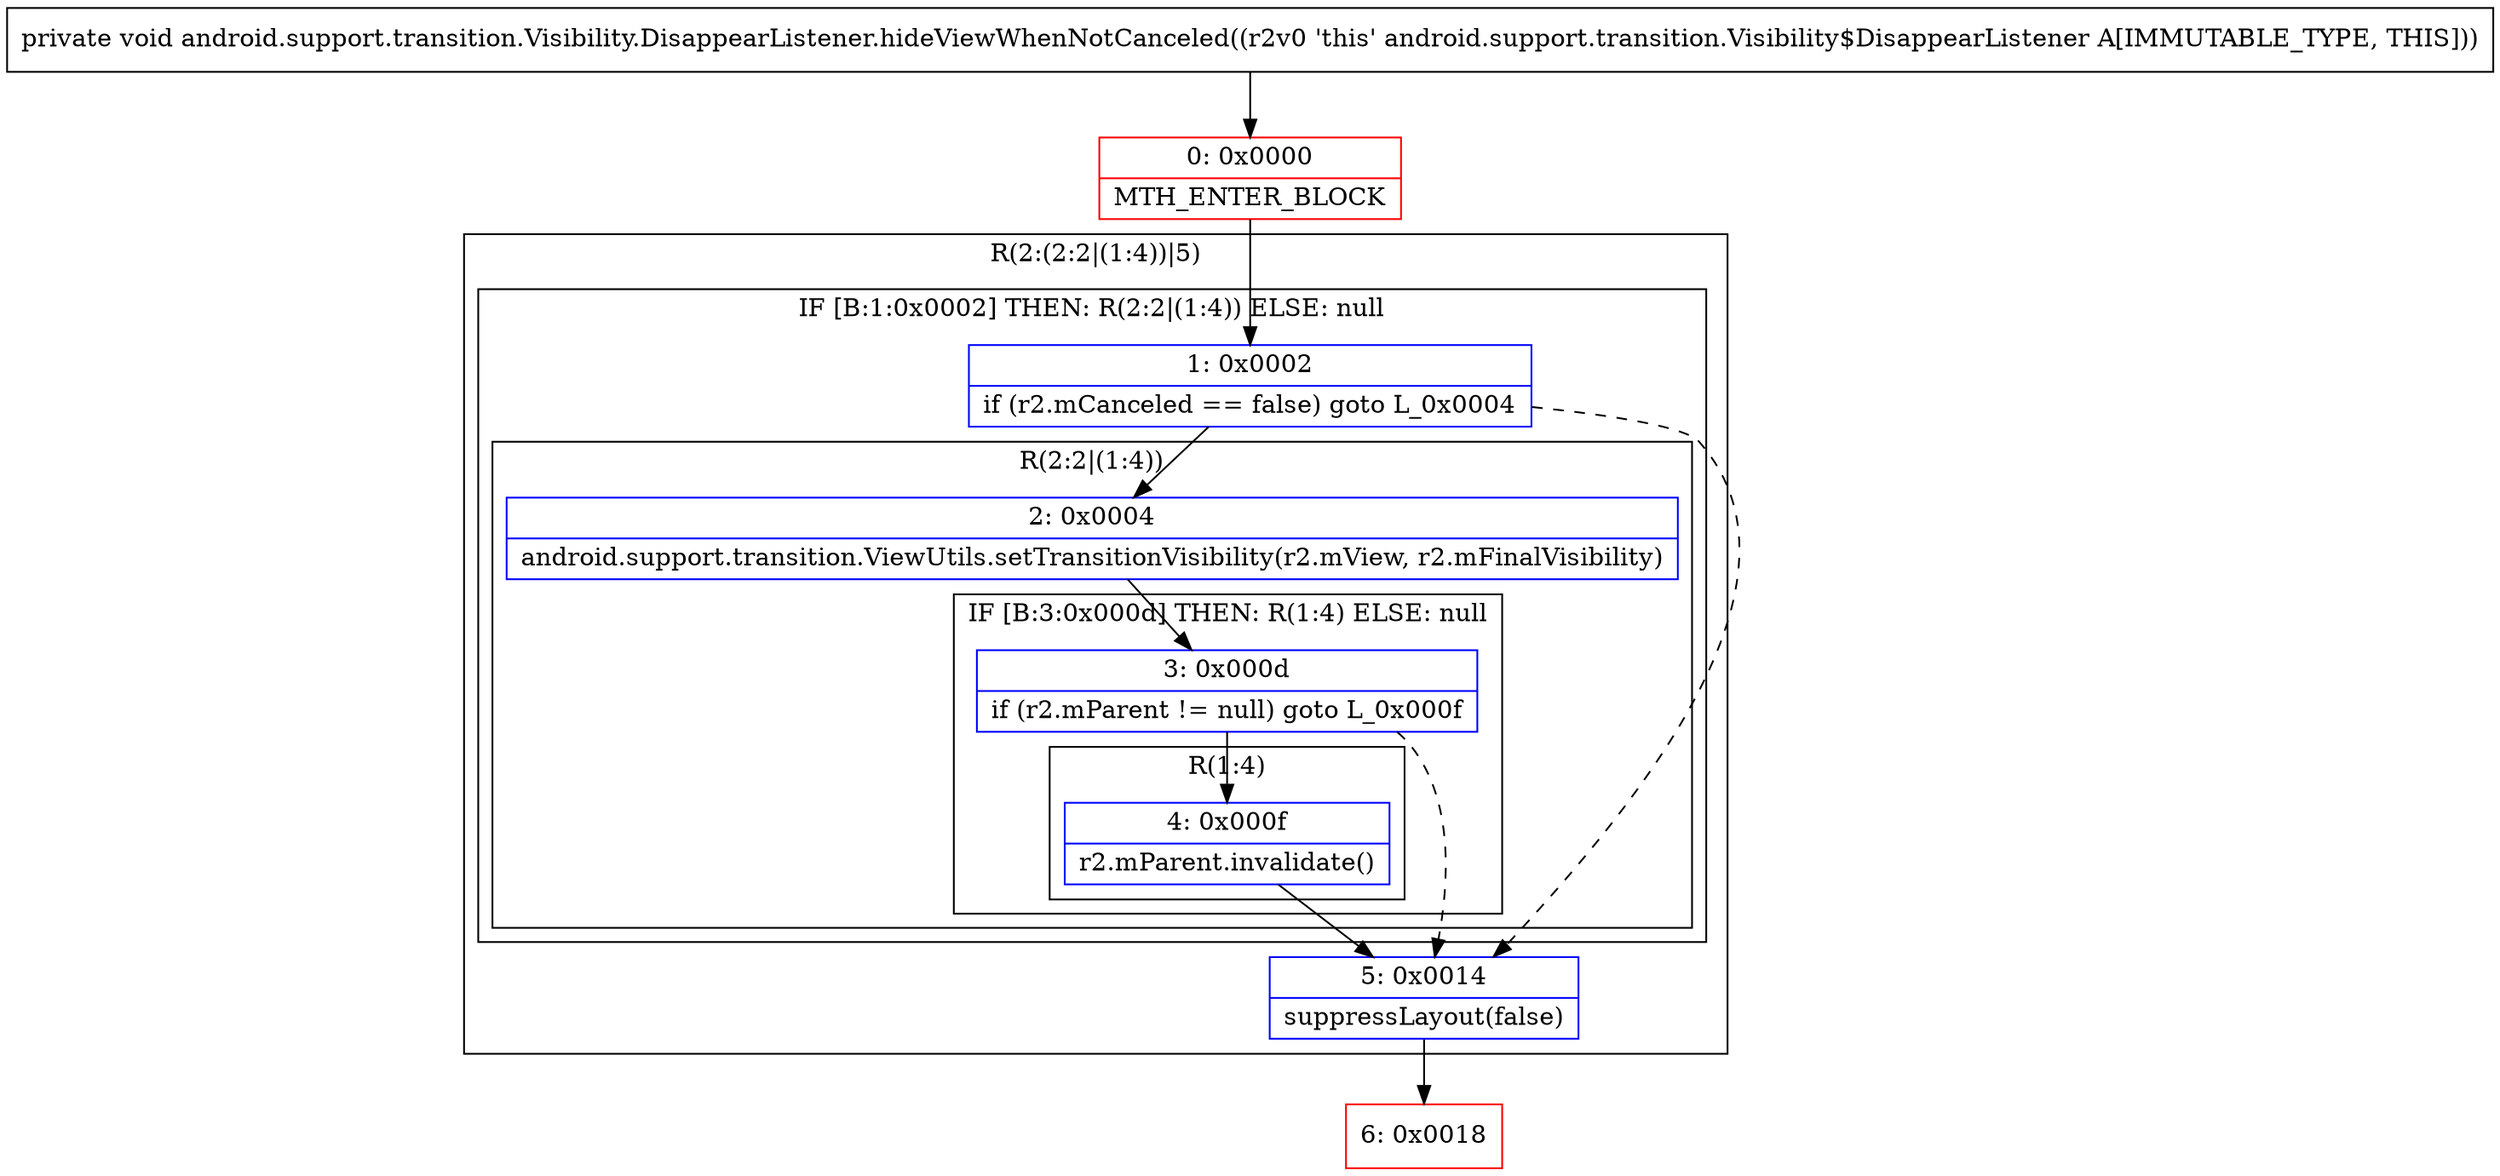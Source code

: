 digraph "CFG forandroid.support.transition.Visibility.DisappearListener.hideViewWhenNotCanceled()V" {
subgraph cluster_Region_1981517583 {
label = "R(2:(2:2|(1:4))|5)";
node [shape=record,color=blue];
subgraph cluster_IfRegion_1006305878 {
label = "IF [B:1:0x0002] THEN: R(2:2|(1:4)) ELSE: null";
node [shape=record,color=blue];
Node_1 [shape=record,label="{1\:\ 0x0002|if (r2.mCanceled == false) goto L_0x0004\l}"];
subgraph cluster_Region_1022713573 {
label = "R(2:2|(1:4))";
node [shape=record,color=blue];
Node_2 [shape=record,label="{2\:\ 0x0004|android.support.transition.ViewUtils.setTransitionVisibility(r2.mView, r2.mFinalVisibility)\l}"];
subgraph cluster_IfRegion_1415968008 {
label = "IF [B:3:0x000d] THEN: R(1:4) ELSE: null";
node [shape=record,color=blue];
Node_3 [shape=record,label="{3\:\ 0x000d|if (r2.mParent != null) goto L_0x000f\l}"];
subgraph cluster_Region_2125228924 {
label = "R(1:4)";
node [shape=record,color=blue];
Node_4 [shape=record,label="{4\:\ 0x000f|r2.mParent.invalidate()\l}"];
}
}
}
}
Node_5 [shape=record,label="{5\:\ 0x0014|suppressLayout(false)\l}"];
}
Node_0 [shape=record,color=red,label="{0\:\ 0x0000|MTH_ENTER_BLOCK\l}"];
Node_6 [shape=record,color=red,label="{6\:\ 0x0018}"];
MethodNode[shape=record,label="{private void android.support.transition.Visibility.DisappearListener.hideViewWhenNotCanceled((r2v0 'this' android.support.transition.Visibility$DisappearListener A[IMMUTABLE_TYPE, THIS])) }"];
MethodNode -> Node_0;
Node_1 -> Node_2;
Node_1 -> Node_5[style=dashed];
Node_2 -> Node_3;
Node_3 -> Node_4;
Node_3 -> Node_5[style=dashed];
Node_4 -> Node_5;
Node_5 -> Node_6;
Node_0 -> Node_1;
}

